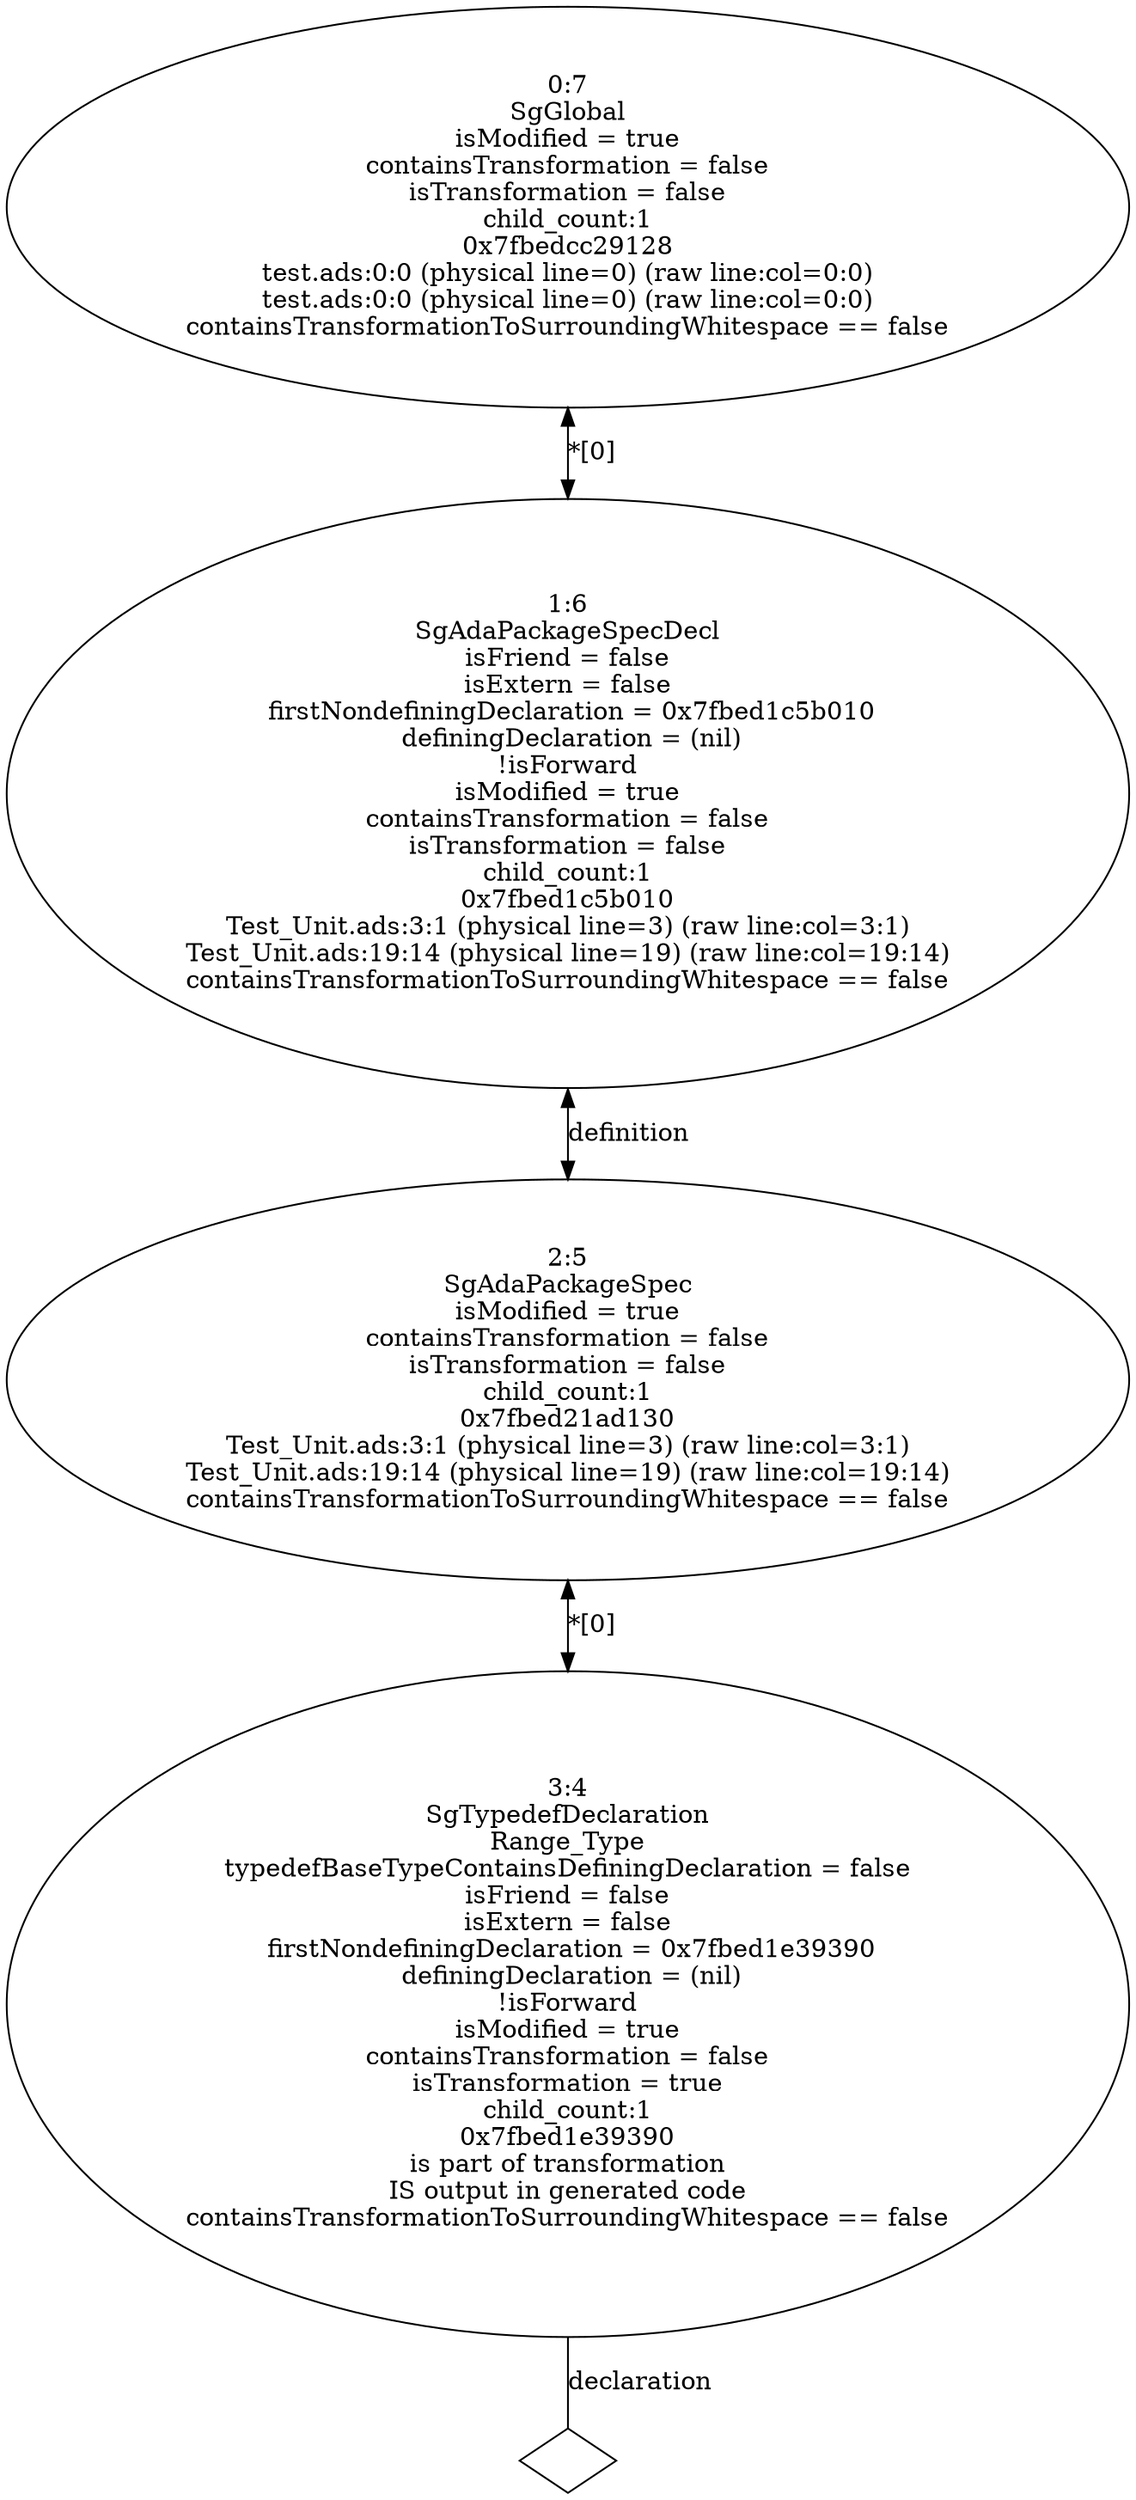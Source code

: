 digraph "G./test_rose.dot" {
"0x7fbed1e39390"[label="3:4\nSgTypedefDeclaration\nRange_Type\n typedefBaseTypeContainsDefiningDeclaration = false \n isFriend = false \n isExtern = false \n firstNondefiningDeclaration = 0x7fbed1e39390\n definingDeclaration = (nil)\n!isForward\nisModified = true\ncontainsTransformation = false\nisTransformation = true\nchild_count:1\n0x7fbed1e39390\nis part of transformation\nIS output in generated code\ncontainsTransformationToSurroundingWhitespace == false\n" ];
"0x7fbed1e39390" -> "0x7fbed1e39390__declaration__null"[label="declaration" dir=none ];
"0x7fbed1e39390__declaration__null"[label="" shape=diamond ];
"0x7fbed21ad130"[label="2:5\nSgAdaPackageSpec\nisModified = true\ncontainsTransformation = false\nisTransformation = false\nchild_count:1\n0x7fbed21ad130\nTest_Unit.ads:3:1 (physical line=3) (raw line:col=3:1)\nTest_Unit.ads:19:14 (physical line=19) (raw line:col=19:14)\ncontainsTransformationToSurroundingWhitespace == false\n" ];
"0x7fbed21ad130" -> "0x7fbed1e39390"[label="*[0]" dir=both ];
"0x7fbed1c5b010"[label="1:6\nSgAdaPackageSpecDecl\n isFriend = false \n isExtern = false \n firstNondefiningDeclaration = 0x7fbed1c5b010\n definingDeclaration = (nil)\n!isForward\nisModified = true\ncontainsTransformation = false\nisTransformation = false\nchild_count:1\n0x7fbed1c5b010\nTest_Unit.ads:3:1 (physical line=3) (raw line:col=3:1)\nTest_Unit.ads:19:14 (physical line=19) (raw line:col=19:14)\ncontainsTransformationToSurroundingWhitespace == false\n" ];
"0x7fbed1c5b010" -> "0x7fbed21ad130"[label="definition" dir=both ];
"0x7fbedcc29128"[label="0:7\nSgGlobal\nisModified = true\ncontainsTransformation = false\nisTransformation = false\nchild_count:1\n0x7fbedcc29128\ntest.ads:0:0 (physical line=0) (raw line:col=0:0)\ntest.ads:0:0 (physical line=0) (raw line:col=0:0)\ncontainsTransformationToSurroundingWhitespace == false\n" ];
"0x7fbedcc29128" -> "0x7fbed1c5b010"[label="*[0]" dir=both ];
}
